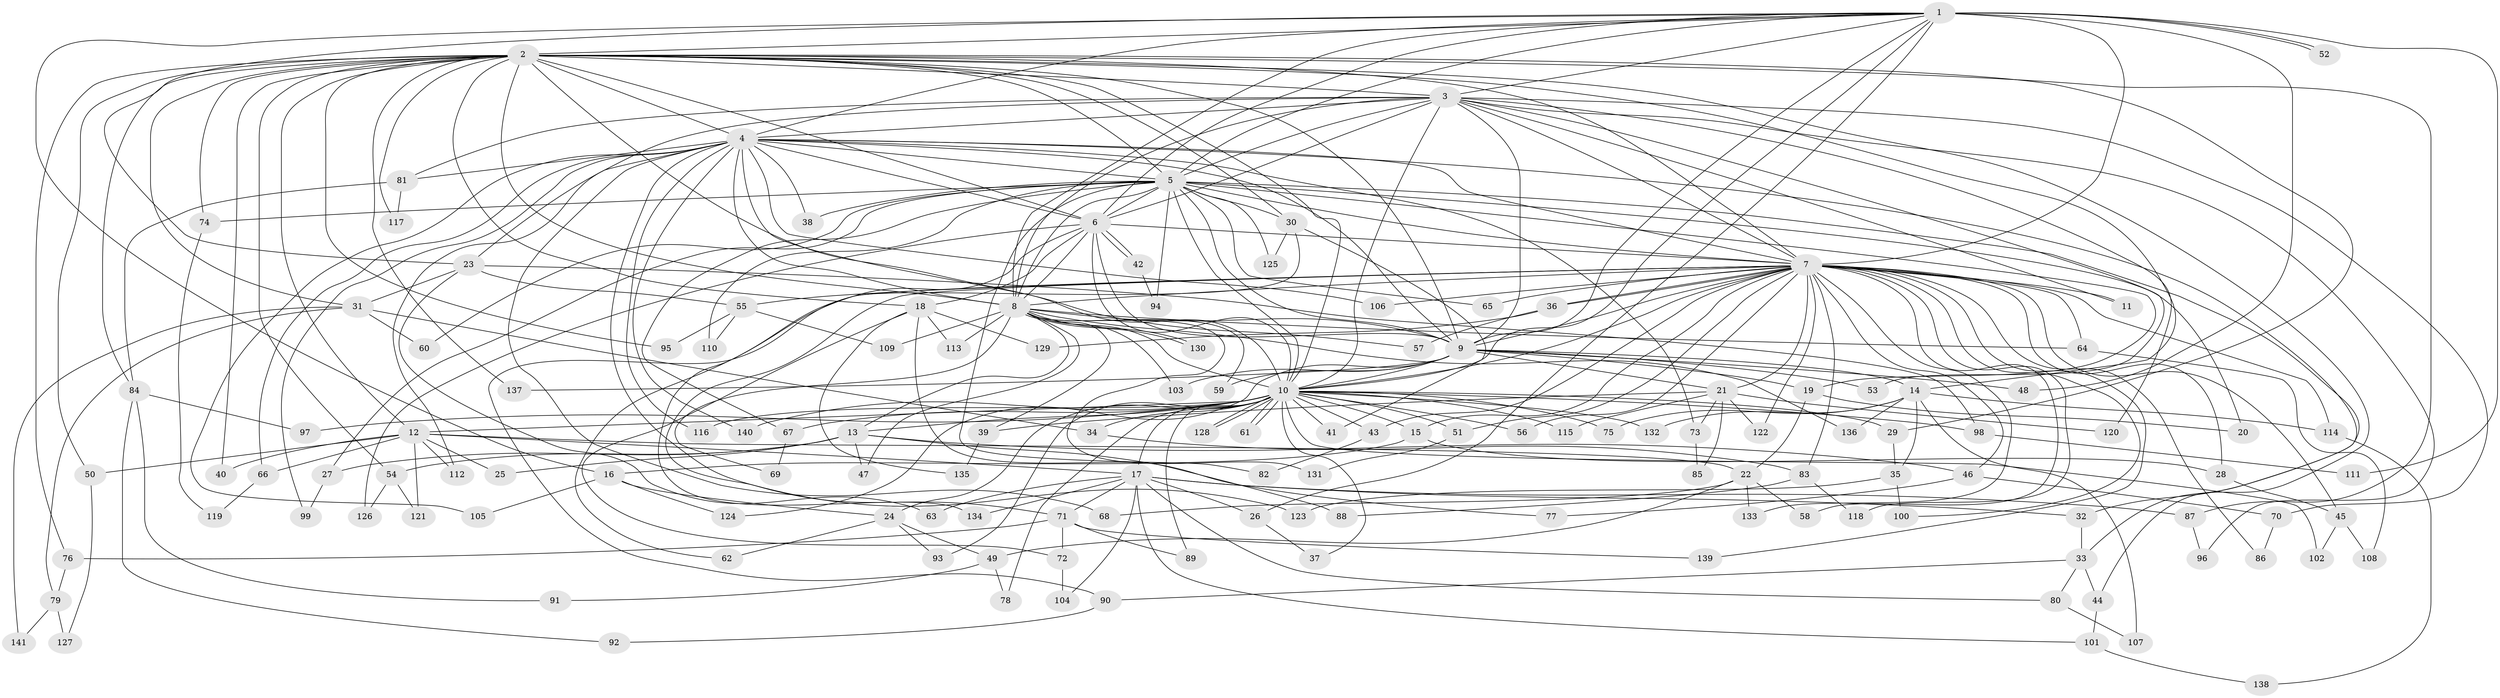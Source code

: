 // coarse degree distribution, {16: 0.011904761904761904, 24: 0.011904761904761904, 18: 0.011904761904761904, 38: 0.011904761904761904, 2: 0.5357142857142857, 3: 0.10714285714285714, 5: 0.05952380952380952, 1: 0.08333333333333333, 8: 0.023809523809523808, 4: 0.07142857142857142, 21: 0.011904761904761904, 9: 0.023809523809523808, 6: 0.011904761904761904, 7: 0.023809523809523808}
// Generated by graph-tools (version 1.1) at 2025/48/03/04/25 21:48:09]
// undirected, 141 vertices, 307 edges
graph export_dot {
graph [start="1"]
  node [color=gray90,style=filled];
  1;
  2;
  3;
  4;
  5;
  6;
  7;
  8;
  9;
  10;
  11;
  12;
  13;
  14;
  15;
  16;
  17;
  18;
  19;
  20;
  21;
  22;
  23;
  24;
  25;
  26;
  27;
  28;
  29;
  30;
  31;
  32;
  33;
  34;
  35;
  36;
  37;
  38;
  39;
  40;
  41;
  42;
  43;
  44;
  45;
  46;
  47;
  48;
  49;
  50;
  51;
  52;
  53;
  54;
  55;
  56;
  57;
  58;
  59;
  60;
  61;
  62;
  63;
  64;
  65;
  66;
  67;
  68;
  69;
  70;
  71;
  72;
  73;
  74;
  75;
  76;
  77;
  78;
  79;
  80;
  81;
  82;
  83;
  84;
  85;
  86;
  87;
  88;
  89;
  90;
  91;
  92;
  93;
  94;
  95;
  96;
  97;
  98;
  99;
  100;
  101;
  102;
  103;
  104;
  105;
  106;
  107;
  108;
  109;
  110;
  111;
  112;
  113;
  114;
  115;
  116;
  117;
  118;
  119;
  120;
  121;
  122;
  123;
  124;
  125;
  126;
  127;
  128;
  129;
  130;
  131;
  132;
  133;
  134;
  135;
  136;
  137;
  138;
  139;
  140;
  141;
  1 -- 2;
  1 -- 3;
  1 -- 4;
  1 -- 5;
  1 -- 6;
  1 -- 7;
  1 -- 8;
  1 -- 9;
  1 -- 10;
  1 -- 16;
  1 -- 23;
  1 -- 26;
  1 -- 48;
  1 -- 52;
  1 -- 52;
  1 -- 111;
  2 -- 3;
  2 -- 4;
  2 -- 5;
  2 -- 6;
  2 -- 7;
  2 -- 8;
  2 -- 9;
  2 -- 10;
  2 -- 12;
  2 -- 14;
  2 -- 18;
  2 -- 29;
  2 -- 30;
  2 -- 31;
  2 -- 40;
  2 -- 44;
  2 -- 50;
  2 -- 54;
  2 -- 57;
  2 -- 74;
  2 -- 76;
  2 -- 84;
  2 -- 87;
  2 -- 95;
  2 -- 117;
  2 -- 137;
  3 -- 4;
  3 -- 5;
  3 -- 6;
  3 -- 7;
  3 -- 8;
  3 -- 9;
  3 -- 10;
  3 -- 11;
  3 -- 23;
  3 -- 53;
  3 -- 70;
  3 -- 81;
  3 -- 96;
  3 -- 120;
  4 -- 5;
  4 -- 6;
  4 -- 7;
  4 -- 8;
  4 -- 9;
  4 -- 10;
  4 -- 32;
  4 -- 38;
  4 -- 66;
  4 -- 68;
  4 -- 73;
  4 -- 81;
  4 -- 99;
  4 -- 105;
  4 -- 106;
  4 -- 112;
  4 -- 116;
  4 -- 123;
  4 -- 140;
  5 -- 6;
  5 -- 7;
  5 -- 8;
  5 -- 9;
  5 -- 10;
  5 -- 19;
  5 -- 20;
  5 -- 27;
  5 -- 30;
  5 -- 33;
  5 -- 38;
  5 -- 60;
  5 -- 65;
  5 -- 67;
  5 -- 74;
  5 -- 82;
  5 -- 94;
  5 -- 110;
  5 -- 125;
  6 -- 7;
  6 -- 8;
  6 -- 9;
  6 -- 10;
  6 -- 18;
  6 -- 42;
  6 -- 42;
  6 -- 126;
  6 -- 134;
  7 -- 8;
  7 -- 9;
  7 -- 10;
  7 -- 11;
  7 -- 15;
  7 -- 21;
  7 -- 28;
  7 -- 36;
  7 -- 36;
  7 -- 43;
  7 -- 45;
  7 -- 46;
  7 -- 51;
  7 -- 55;
  7 -- 56;
  7 -- 58;
  7 -- 64;
  7 -- 65;
  7 -- 71;
  7 -- 83;
  7 -- 86;
  7 -- 90;
  7 -- 100;
  7 -- 106;
  7 -- 114;
  7 -- 118;
  7 -- 122;
  7 -- 133;
  7 -- 139;
  8 -- 9;
  8 -- 10;
  8 -- 13;
  8 -- 39;
  8 -- 47;
  8 -- 59;
  8 -- 64;
  8 -- 69;
  8 -- 103;
  8 -- 109;
  8 -- 113;
  8 -- 130;
  8 -- 130;
  8 -- 131;
  8 -- 136;
  9 -- 10;
  9 -- 14;
  9 -- 19;
  9 -- 21;
  9 -- 48;
  9 -- 53;
  9 -- 59;
  9 -- 103;
  9 -- 124;
  9 -- 137;
  10 -- 12;
  10 -- 13;
  10 -- 15;
  10 -- 17;
  10 -- 24;
  10 -- 29;
  10 -- 34;
  10 -- 37;
  10 -- 41;
  10 -- 43;
  10 -- 51;
  10 -- 56;
  10 -- 61;
  10 -- 61;
  10 -- 67;
  10 -- 75;
  10 -- 78;
  10 -- 89;
  10 -- 93;
  10 -- 97;
  10 -- 98;
  10 -- 102;
  10 -- 115;
  10 -- 116;
  10 -- 128;
  10 -- 128;
  10 -- 132;
  10 -- 140;
  12 -- 17;
  12 -- 22;
  12 -- 25;
  12 -- 40;
  12 -- 50;
  12 -- 66;
  12 -- 112;
  12 -- 121;
  13 -- 25;
  13 -- 27;
  13 -- 46;
  13 -- 47;
  13 -- 54;
  13 -- 77;
  14 -- 35;
  14 -- 75;
  14 -- 107;
  14 -- 114;
  14 -- 132;
  14 -- 136;
  15 -- 16;
  15 -- 28;
  16 -- 24;
  16 -- 105;
  16 -- 124;
  17 -- 26;
  17 -- 32;
  17 -- 63;
  17 -- 71;
  17 -- 80;
  17 -- 87;
  17 -- 101;
  17 -- 104;
  17 -- 134;
  18 -- 72;
  18 -- 88;
  18 -- 113;
  18 -- 129;
  18 -- 135;
  19 -- 20;
  19 -- 22;
  21 -- 39;
  21 -- 73;
  21 -- 85;
  21 -- 115;
  21 -- 120;
  21 -- 122;
  22 -- 49;
  22 -- 58;
  22 -- 68;
  22 -- 133;
  23 -- 31;
  23 -- 55;
  23 -- 63;
  23 -- 98;
  24 -- 49;
  24 -- 62;
  24 -- 93;
  26 -- 37;
  27 -- 99;
  28 -- 45;
  29 -- 35;
  30 -- 41;
  30 -- 62;
  30 -- 125;
  31 -- 34;
  31 -- 60;
  31 -- 79;
  31 -- 141;
  32 -- 33;
  33 -- 44;
  33 -- 80;
  33 -- 90;
  34 -- 83;
  35 -- 100;
  35 -- 123;
  36 -- 57;
  36 -- 129;
  39 -- 135;
  42 -- 94;
  43 -- 82;
  44 -- 101;
  45 -- 102;
  45 -- 108;
  46 -- 70;
  46 -- 77;
  49 -- 78;
  49 -- 91;
  50 -- 127;
  51 -- 131;
  54 -- 121;
  54 -- 126;
  55 -- 95;
  55 -- 109;
  55 -- 110;
  64 -- 108;
  66 -- 119;
  67 -- 69;
  70 -- 86;
  71 -- 72;
  71 -- 76;
  71 -- 89;
  71 -- 139;
  72 -- 104;
  73 -- 85;
  74 -- 119;
  76 -- 79;
  79 -- 127;
  79 -- 141;
  80 -- 107;
  81 -- 84;
  81 -- 117;
  83 -- 88;
  83 -- 118;
  84 -- 91;
  84 -- 92;
  84 -- 97;
  87 -- 96;
  90 -- 92;
  98 -- 111;
  101 -- 138;
  114 -- 138;
}
